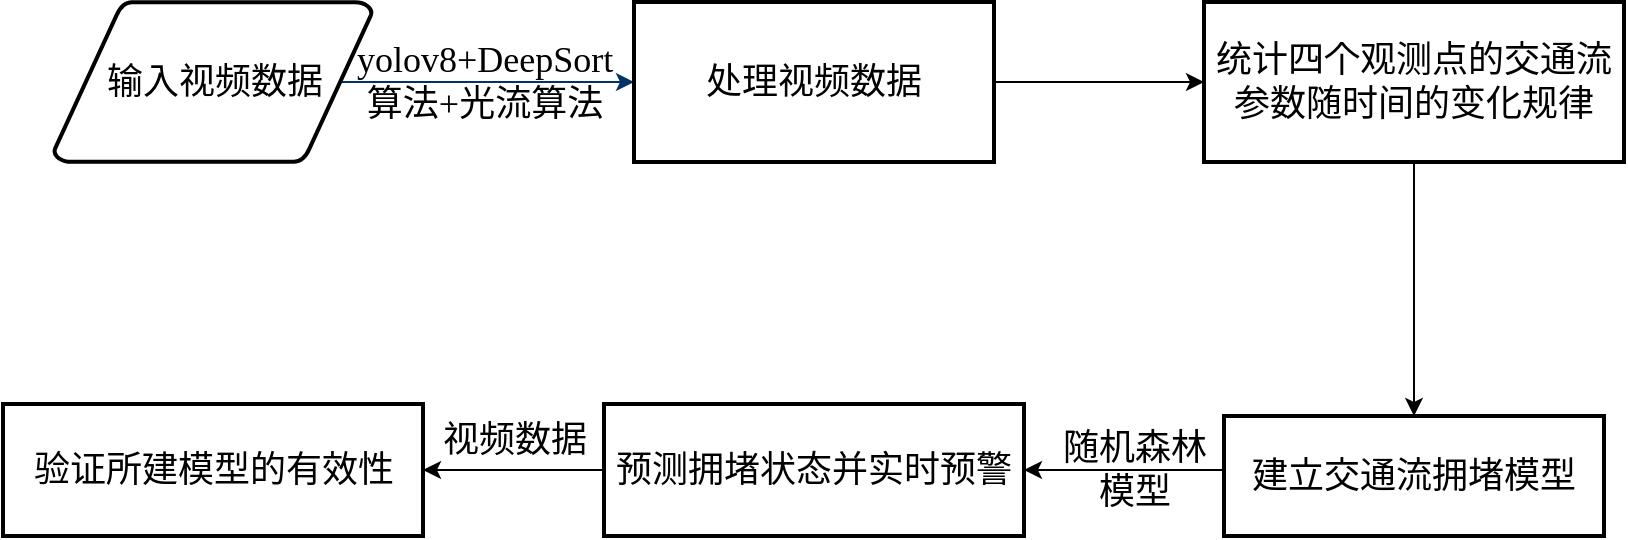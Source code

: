 <mxfile version="24.6.4" type="github">
  <diagram id="6a731a19-8d31-9384-78a2-239565b7b9f0" name="Page-1">
    <mxGraphModel dx="1386" dy="781" grid="1" gridSize="10" guides="1" tooltips="1" connect="1" arrows="1" fold="1" page="1" pageScale="1" pageWidth="1169" pageHeight="827" background="none" math="0" shadow="0">
      <root>
        <mxCell id="0" />
        <mxCell id="1" parent="0" />
        <mxCell id="3" value="&lt;font style=&quot;font-size: 18px;&quot;&gt;输入视频数据&lt;/font&gt;" style="shape=mxgraph.flowchart.data;strokeWidth=2;gradientColor=none;gradientDirection=north;fontStyle=0;html=1;" parent="1" vertex="1">
          <mxGeometry x="200" y="180" width="159" height="80" as="geometry" />
        </mxCell>
        <mxCell id="8" style="fontStyle=1;strokeColor=#003366;strokeWidth=1;html=1;exitX=0.905;exitY=0.5;exitDx=0;exitDy=0;exitPerimeter=0;entryX=0;entryY=0.5;entryDx=0;entryDy=0;" parent="1" source="3" target="8akQ1OwYbkfAPOopOb12-55" edge="1">
          <mxGeometry relative="1" as="geometry">
            <mxPoint x="500" y="230" as="targetPoint" />
          </mxGeometry>
        </mxCell>
        <mxCell id="8akQ1OwYbkfAPOopOb12-55" value="&lt;font face=&quot;Times New Roman&quot;&gt;&lt;font style=&quot;&quot;&gt;&lt;span style=&quot;font-size: 18px; background-color: initial;&quot;&gt;处理视频数据&lt;/span&gt;&lt;/font&gt;&lt;/font&gt;" style="rounded=0;whiteSpace=wrap;html=1;strokeWidth=2;" vertex="1" parent="1">
          <mxGeometry x="490" y="180" width="180" height="80" as="geometry" />
        </mxCell>
        <mxCell id="8akQ1OwYbkfAPOopOb12-57" value="" style="endArrow=classic;html=1;rounded=0;exitX=1;exitY=0.5;exitDx=0;exitDy=0;" edge="1" parent="1" source="8akQ1OwYbkfAPOopOb12-55" target="8akQ1OwYbkfAPOopOb12-58">
          <mxGeometry width="50" height="50" relative="1" as="geometry">
            <mxPoint x="727" y="220" as="sourcePoint" />
            <mxPoint x="410" y="400" as="targetPoint" />
          </mxGeometry>
        </mxCell>
        <mxCell id="8akQ1OwYbkfAPOopOb12-58" value="&lt;p class=&quot;MsoNormal&quot;&gt;&lt;span style=&quot;mso-spacerun:&#39;yes&#39;;font-family:等线;mso-bidi-font-family:&#39;Times New Roman&#39;;&lt;br/&gt;font-size:14.0pt;mso-font-kerning:1.0pt;&quot;&gt;&lt;font style=&quot;font-size: 18px;&quot;&gt;统计四个观测点的交通流参数随时间的变化规律&lt;/font&gt;&lt;/span&gt;&lt;/p&gt;" style="rounded=0;whiteSpace=wrap;html=1;strokeWidth=2;" vertex="1" parent="1">
          <mxGeometry x="775" y="180" width="210" height="80" as="geometry" />
        </mxCell>
        <mxCell id="8akQ1OwYbkfAPOopOb12-59" value="&lt;p style=&quot;font-size: 18px;&quot; class=&quot;MsoNormal&quot;&gt;&lt;span style=&quot;mso-spacerun:&#39;yes&#39;;font-family:等线;mso-bidi-font-family:&#39;Times New Roman&#39;;&lt;br/&gt;font-size:14.0pt;mso-font-kerning:1.0pt;&quot;&gt;建立交通流拥堵&lt;/span&gt;&lt;span style=&quot;mso-spacerun:&#39;yes&#39;;font-family:等线;mso-bidi-font-family:&#39;Times New Roman&#39;;&lt;br/&gt;font-size:14.0pt;mso-font-kerning:1.0pt;&quot;&gt;模型&lt;/span&gt;&lt;/p&gt;" style="rounded=0;whiteSpace=wrap;html=1;strokeWidth=2;" vertex="1" parent="1">
          <mxGeometry x="785" y="387" width="190" height="60" as="geometry" />
        </mxCell>
        <mxCell id="8akQ1OwYbkfAPOopOb12-60" value="" style="endArrow=classic;html=1;rounded=0;exitX=0.5;exitY=1;exitDx=0;exitDy=0;entryX=0.5;entryY=0;entryDx=0;entryDy=0;" edge="1" parent="1" source="8akQ1OwYbkfAPOopOb12-58" target="8akQ1OwYbkfAPOopOb12-59">
          <mxGeometry width="50" height="50" relative="1" as="geometry">
            <mxPoint x="420" y="590" as="sourcePoint" />
            <mxPoint x="470" y="540" as="targetPoint" />
          </mxGeometry>
        </mxCell>
        <mxCell id="8akQ1OwYbkfAPOopOb12-61" value="" style="endArrow=classic;html=1;rounded=0;entryX=1;entryY=0.5;entryDx=0;entryDy=0;" edge="1" parent="1" target="8akQ1OwYbkfAPOopOb12-62">
          <mxGeometry width="50" height="50" relative="1" as="geometry">
            <mxPoint x="784" y="414" as="sourcePoint" />
            <mxPoint x="710" y="415" as="targetPoint" />
          </mxGeometry>
        </mxCell>
        <mxCell id="8akQ1OwYbkfAPOopOb12-62" value="&lt;font style=&quot;font-size: 18px;&quot;&gt;预测&lt;span style=&quot;font-family: 等线; background-color: initial;&quot;&gt;拥堵状态并实时预警&lt;/span&gt;&lt;/font&gt;" style="rounded=0;whiteSpace=wrap;html=1;strokeWidth=2;" vertex="1" parent="1">
          <mxGeometry x="475" y="381" width="210" height="66" as="geometry" />
        </mxCell>
        <mxCell id="8akQ1OwYbkfAPOopOb12-63" value="&lt;p class=&quot;MsoNormal&quot;&gt;&lt;span style=&quot;mso-spacerun:&#39;yes&#39;;font-family:等线;mso-bidi-font-family:&#39;Times New Roman&#39;;&lt;br/&gt;font-size:14.0pt;mso-font-kerning:1.0pt;&quot;&gt;&lt;font style=&quot;font-size: 18px;&quot;&gt;验证所建模型的有效性&lt;/font&gt;&lt;/span&gt;&lt;/p&gt;" style="rounded=0;whiteSpace=wrap;html=1;strokeWidth=2;" vertex="1" parent="1">
          <mxGeometry x="174.5" y="381" width="210" height="66" as="geometry" />
        </mxCell>
        <mxCell id="8akQ1OwYbkfAPOopOb12-64" value="" style="endArrow=classic;html=1;rounded=0;exitX=0;exitY=0.5;exitDx=0;exitDy=0;" edge="1" parent="1" source="8akQ1OwYbkfAPOopOb12-62" target="8akQ1OwYbkfAPOopOb12-63">
          <mxGeometry width="50" height="50" relative="1" as="geometry">
            <mxPoint x="410" y="660" as="sourcePoint" />
            <mxPoint x="470" y="540" as="targetPoint" />
          </mxGeometry>
        </mxCell>
        <mxCell id="8akQ1OwYbkfAPOopOb12-66" value="&lt;span style=&quot;font-family: &amp;quot;Times New Roman&amp;quot;; font-size: 18px; text-wrap: wrap;&quot;&gt;yolov8+DeepSort算法+光流算法&lt;/span&gt;" style="text;html=1;align=center;verticalAlign=middle;resizable=0;points=[];autosize=1;strokeColor=none;fillColor=none;" vertex="1" parent="1">
          <mxGeometry x="280" y="200" width="270" height="40" as="geometry" />
        </mxCell>
        <mxCell id="8akQ1OwYbkfAPOopOb12-80" value="&lt;font style=&quot;font-size: 18px;&quot;&gt;视频数据&lt;/font&gt;" style="text;html=1;align=center;verticalAlign=middle;resizable=0;points=[];autosize=1;strokeColor=none;fillColor=none;" vertex="1" parent="1">
          <mxGeometry x="380" y="379" width="100" height="40" as="geometry" />
        </mxCell>
        <mxCell id="8akQ1OwYbkfAPOopOb12-82" value="&lt;font style=&quot;font-size: 18px;&quot;&gt;随机森林&lt;/font&gt;&lt;div style=&quot;font-size: 18px;&quot;&gt;&lt;font style=&quot;font-size: 18px;&quot;&gt;模型&lt;/font&gt;&lt;/div&gt;" style="text;html=1;align=center;verticalAlign=middle;resizable=0;points=[];autosize=1;strokeColor=none;fillColor=none;" vertex="1" parent="1">
          <mxGeometry x="690" y="384" width="100" height="60" as="geometry" />
        </mxCell>
      </root>
    </mxGraphModel>
  </diagram>
</mxfile>
